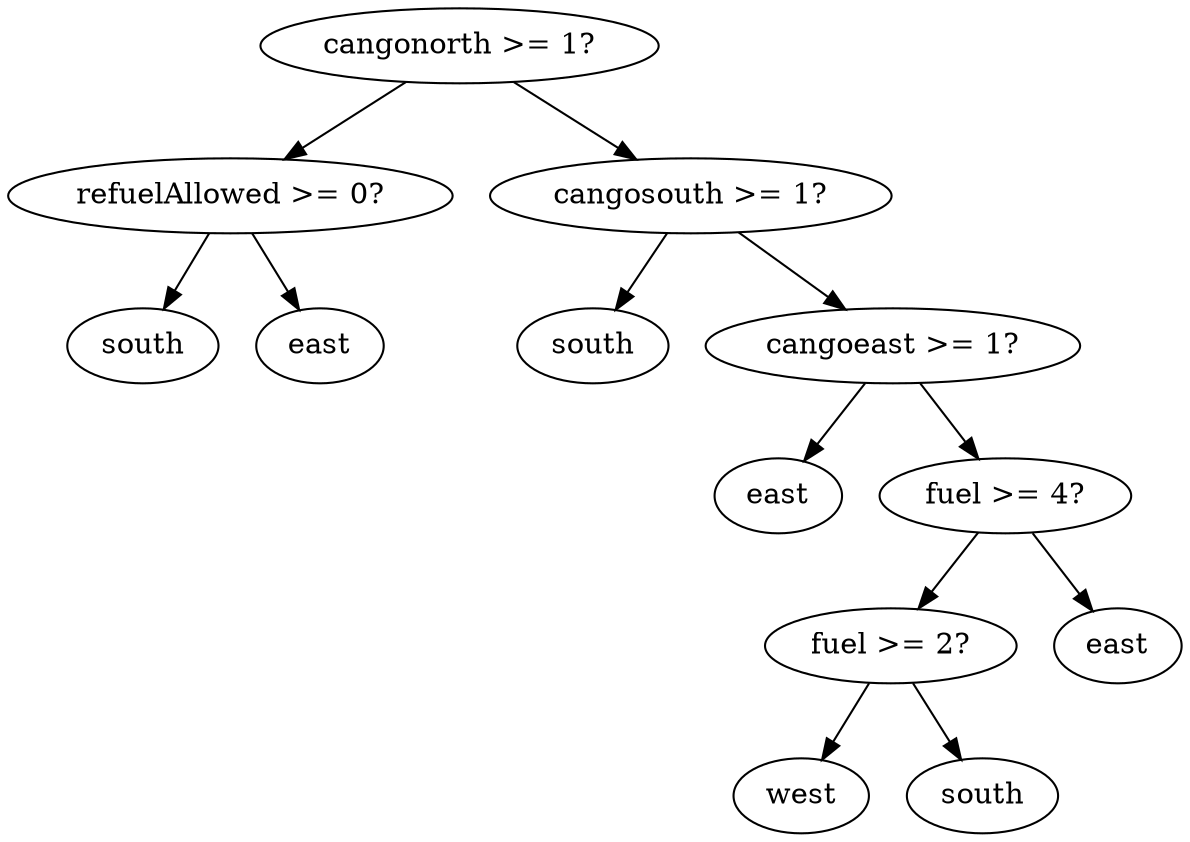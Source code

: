 digraph tree {
    "0x0" [label="cangonorth >= 1?"];
    "0x1" [label="refuelAllowed >= 0?"];
    "0x2" [label="south"];
    "0x3" [label="east"];
    "0x4" [label="cangosouth >= 1?"];
    "0x5" [label="south"];
    "0x6" [label="cangoeast >= 1?"];
    "0x7" [label="east"];
    "0x8" [label="fuel >= 4?"];
    "0x9" [label="fuel >= 2?"];
    "0xa" [label="west"];
    "0xb" [label="south"];
    "0xc" [label="east"];
    "0x0" -> "0x1";
    "0x0" -> "0x4";
    "0x1" -> "0x2";
    "0x1" -> "0x3";
    "0x4" -> "0x5";
    "0x4" -> "0x6";
    "0x6" -> "0x7";
    "0x6" -> "0x8";
    "0x8" -> "0x9";
    "0x8" -> "0xc";
    "0x9" -> "0xa";
    "0x9" -> "0xb";
}
